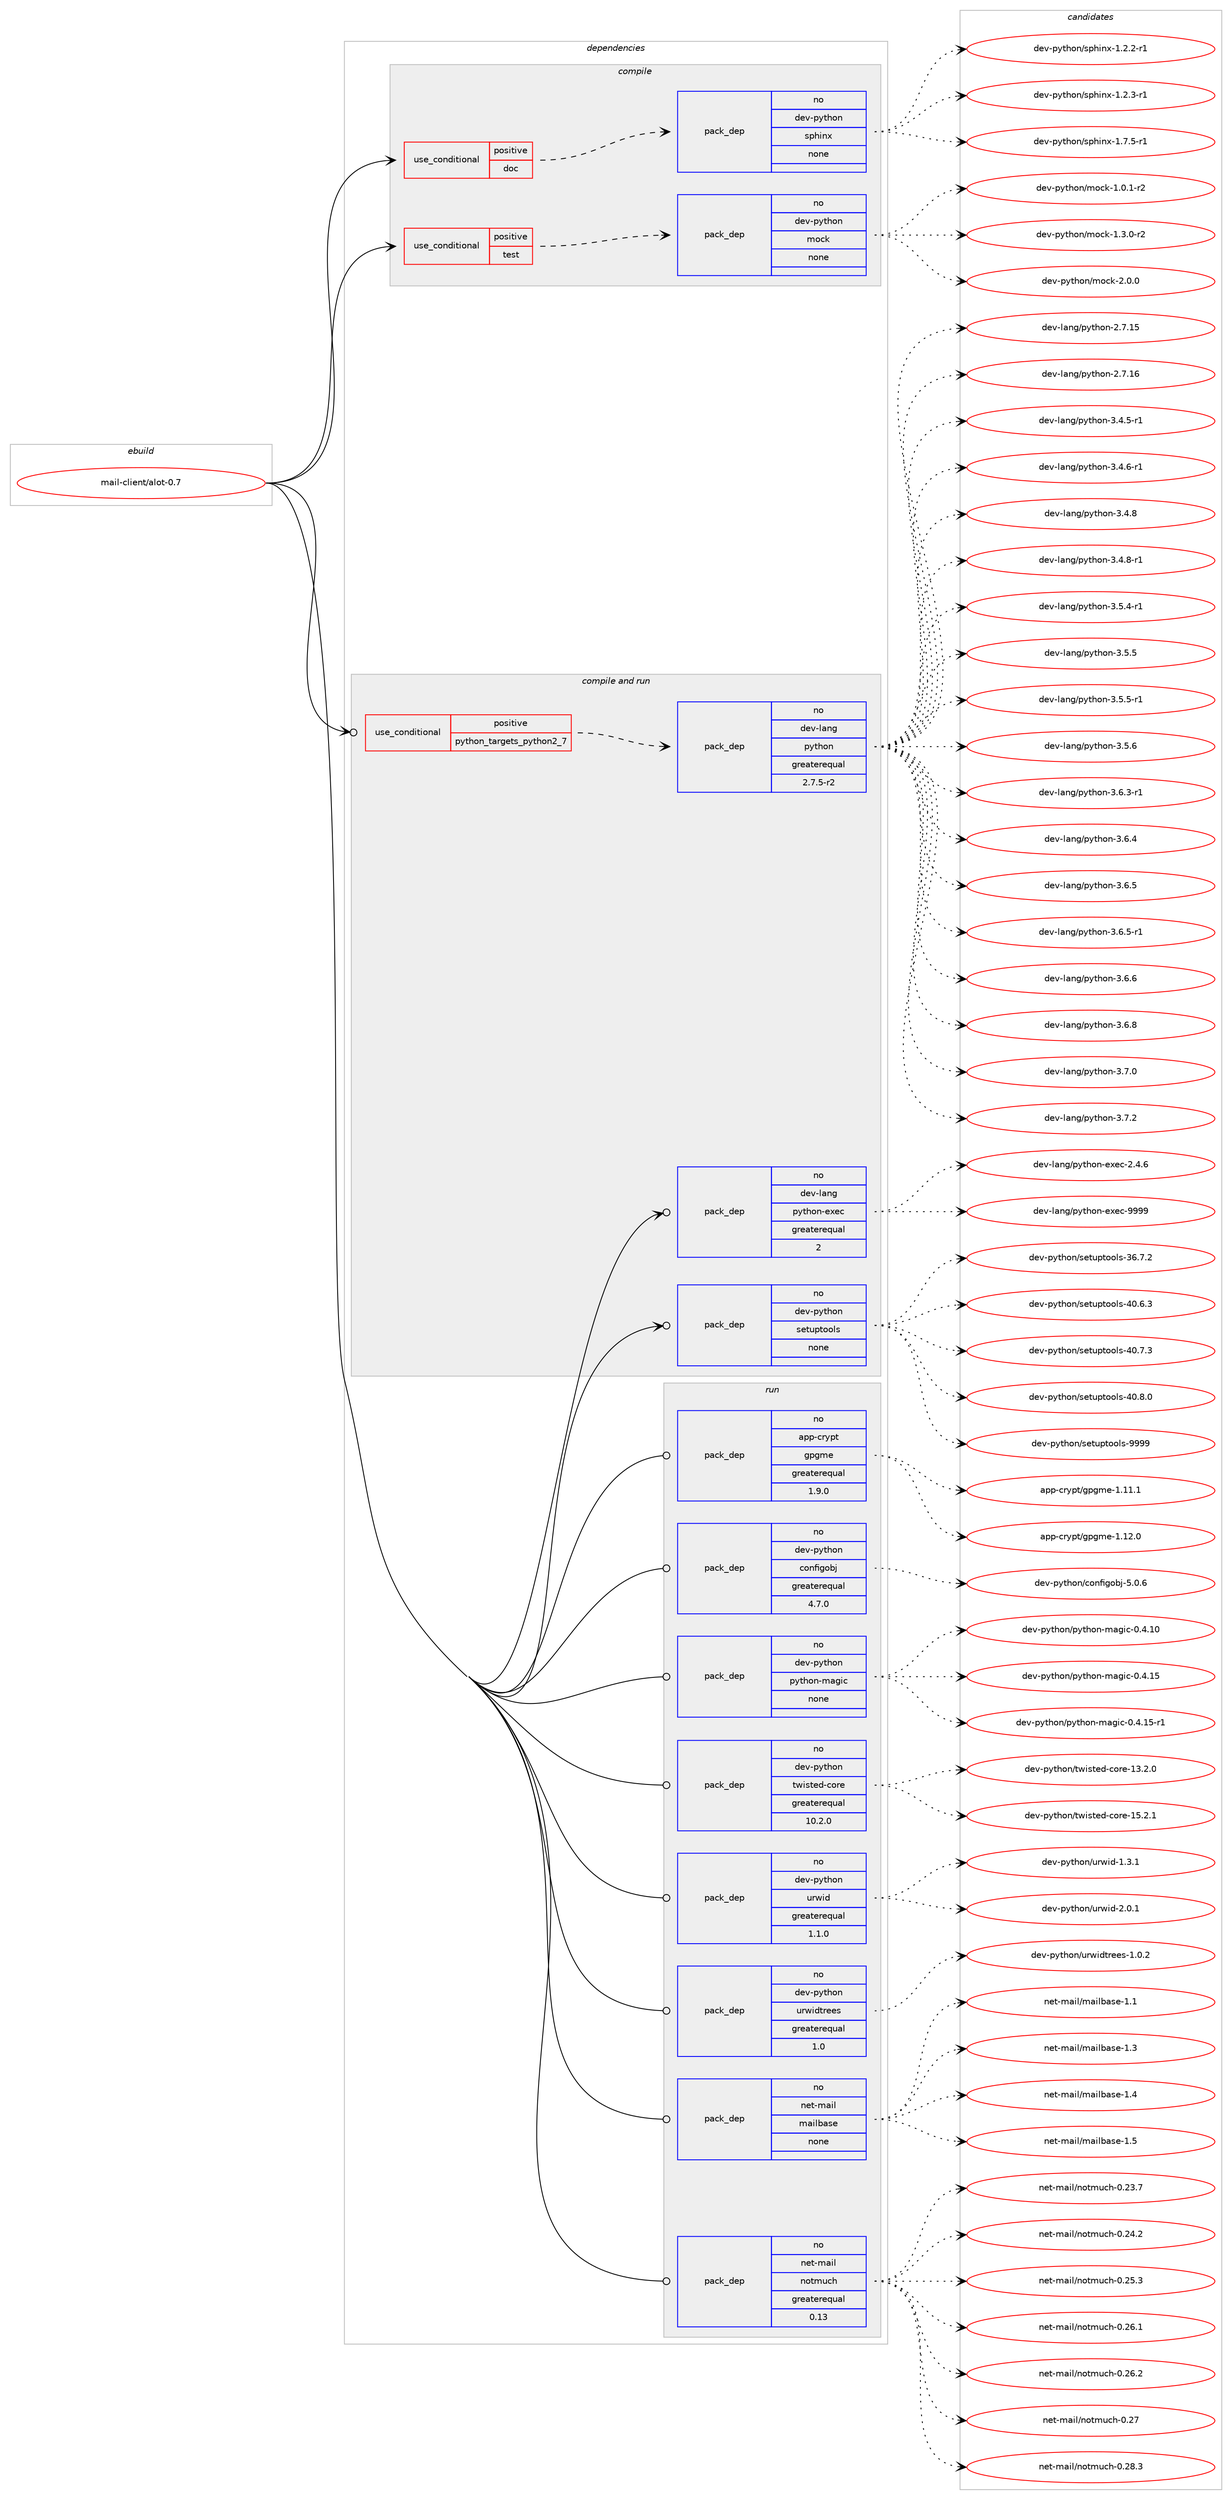 digraph prolog {

# *************
# Graph options
# *************

newrank=true;
concentrate=true;
compound=true;
graph [rankdir=LR,fontname=Helvetica,fontsize=10,ranksep=1.5];#, ranksep=2.5, nodesep=0.2];
edge  [arrowhead=vee];
node  [fontname=Helvetica,fontsize=10];

# **********
# The ebuild
# **********

subgraph cluster_leftcol {
color=gray;
rank=same;
label=<<i>ebuild</i>>;
id [label="mail-client/alot-0.7", color=red, width=4, href="../mail-client/alot-0.7.svg"];
}

# ****************
# The dependencies
# ****************

subgraph cluster_midcol {
color=gray;
label=<<i>dependencies</i>>;
subgraph cluster_compile {
fillcolor="#eeeeee";
style=filled;
label=<<i>compile</i>>;
subgraph cond430247 {
dependency1593108 [label=<<TABLE BORDER="0" CELLBORDER="1" CELLSPACING="0" CELLPADDING="4"><TR><TD ROWSPAN="3" CELLPADDING="10">use_conditional</TD></TR><TR><TD>positive</TD></TR><TR><TD>doc</TD></TR></TABLE>>, shape=none, color=red];
subgraph pack1137830 {
dependency1593109 [label=<<TABLE BORDER="0" CELLBORDER="1" CELLSPACING="0" CELLPADDING="4" WIDTH="220"><TR><TD ROWSPAN="6" CELLPADDING="30">pack_dep</TD></TR><TR><TD WIDTH="110">no</TD></TR><TR><TD>dev-python</TD></TR><TR><TD>sphinx</TD></TR><TR><TD>none</TD></TR><TR><TD></TD></TR></TABLE>>, shape=none, color=blue];
}
dependency1593108:e -> dependency1593109:w [weight=20,style="dashed",arrowhead="vee"];
}
id:e -> dependency1593108:w [weight=20,style="solid",arrowhead="vee"];
subgraph cond430248 {
dependency1593110 [label=<<TABLE BORDER="0" CELLBORDER="1" CELLSPACING="0" CELLPADDING="4"><TR><TD ROWSPAN="3" CELLPADDING="10">use_conditional</TD></TR><TR><TD>positive</TD></TR><TR><TD>test</TD></TR></TABLE>>, shape=none, color=red];
subgraph pack1137831 {
dependency1593111 [label=<<TABLE BORDER="0" CELLBORDER="1" CELLSPACING="0" CELLPADDING="4" WIDTH="220"><TR><TD ROWSPAN="6" CELLPADDING="30">pack_dep</TD></TR><TR><TD WIDTH="110">no</TD></TR><TR><TD>dev-python</TD></TR><TR><TD>mock</TD></TR><TR><TD>none</TD></TR><TR><TD></TD></TR></TABLE>>, shape=none, color=blue];
}
dependency1593110:e -> dependency1593111:w [weight=20,style="dashed",arrowhead="vee"];
}
id:e -> dependency1593110:w [weight=20,style="solid",arrowhead="vee"];
}
subgraph cluster_compileandrun {
fillcolor="#eeeeee";
style=filled;
label=<<i>compile and run</i>>;
subgraph cond430249 {
dependency1593112 [label=<<TABLE BORDER="0" CELLBORDER="1" CELLSPACING="0" CELLPADDING="4"><TR><TD ROWSPAN="3" CELLPADDING="10">use_conditional</TD></TR><TR><TD>positive</TD></TR><TR><TD>python_targets_python2_7</TD></TR></TABLE>>, shape=none, color=red];
subgraph pack1137832 {
dependency1593113 [label=<<TABLE BORDER="0" CELLBORDER="1" CELLSPACING="0" CELLPADDING="4" WIDTH="220"><TR><TD ROWSPAN="6" CELLPADDING="30">pack_dep</TD></TR><TR><TD WIDTH="110">no</TD></TR><TR><TD>dev-lang</TD></TR><TR><TD>python</TD></TR><TR><TD>greaterequal</TD></TR><TR><TD>2.7.5-r2</TD></TR></TABLE>>, shape=none, color=blue];
}
dependency1593112:e -> dependency1593113:w [weight=20,style="dashed",arrowhead="vee"];
}
id:e -> dependency1593112:w [weight=20,style="solid",arrowhead="odotvee"];
subgraph pack1137833 {
dependency1593114 [label=<<TABLE BORDER="0" CELLBORDER="1" CELLSPACING="0" CELLPADDING="4" WIDTH="220"><TR><TD ROWSPAN="6" CELLPADDING="30">pack_dep</TD></TR><TR><TD WIDTH="110">no</TD></TR><TR><TD>dev-lang</TD></TR><TR><TD>python-exec</TD></TR><TR><TD>greaterequal</TD></TR><TR><TD>2</TD></TR></TABLE>>, shape=none, color=blue];
}
id:e -> dependency1593114:w [weight=20,style="solid",arrowhead="odotvee"];
subgraph pack1137834 {
dependency1593115 [label=<<TABLE BORDER="0" CELLBORDER="1" CELLSPACING="0" CELLPADDING="4" WIDTH="220"><TR><TD ROWSPAN="6" CELLPADDING="30">pack_dep</TD></TR><TR><TD WIDTH="110">no</TD></TR><TR><TD>dev-python</TD></TR><TR><TD>setuptools</TD></TR><TR><TD>none</TD></TR><TR><TD></TD></TR></TABLE>>, shape=none, color=blue];
}
id:e -> dependency1593115:w [weight=20,style="solid",arrowhead="odotvee"];
}
subgraph cluster_run {
fillcolor="#eeeeee";
style=filled;
label=<<i>run</i>>;
subgraph pack1137835 {
dependency1593116 [label=<<TABLE BORDER="0" CELLBORDER="1" CELLSPACING="0" CELLPADDING="4" WIDTH="220"><TR><TD ROWSPAN="6" CELLPADDING="30">pack_dep</TD></TR><TR><TD WIDTH="110">no</TD></TR><TR><TD>app-crypt</TD></TR><TR><TD>gpgme</TD></TR><TR><TD>greaterequal</TD></TR><TR><TD>1.9.0</TD></TR></TABLE>>, shape=none, color=blue];
}
id:e -> dependency1593116:w [weight=20,style="solid",arrowhead="odot"];
subgraph pack1137836 {
dependency1593117 [label=<<TABLE BORDER="0" CELLBORDER="1" CELLSPACING="0" CELLPADDING="4" WIDTH="220"><TR><TD ROWSPAN="6" CELLPADDING="30">pack_dep</TD></TR><TR><TD WIDTH="110">no</TD></TR><TR><TD>dev-python</TD></TR><TR><TD>configobj</TD></TR><TR><TD>greaterequal</TD></TR><TR><TD>4.7.0</TD></TR></TABLE>>, shape=none, color=blue];
}
id:e -> dependency1593117:w [weight=20,style="solid",arrowhead="odot"];
subgraph pack1137837 {
dependency1593118 [label=<<TABLE BORDER="0" CELLBORDER="1" CELLSPACING="0" CELLPADDING="4" WIDTH="220"><TR><TD ROWSPAN="6" CELLPADDING="30">pack_dep</TD></TR><TR><TD WIDTH="110">no</TD></TR><TR><TD>dev-python</TD></TR><TR><TD>python-magic</TD></TR><TR><TD>none</TD></TR><TR><TD></TD></TR></TABLE>>, shape=none, color=blue];
}
id:e -> dependency1593118:w [weight=20,style="solid",arrowhead="odot"];
subgraph pack1137838 {
dependency1593119 [label=<<TABLE BORDER="0" CELLBORDER="1" CELLSPACING="0" CELLPADDING="4" WIDTH="220"><TR><TD ROWSPAN="6" CELLPADDING="30">pack_dep</TD></TR><TR><TD WIDTH="110">no</TD></TR><TR><TD>dev-python</TD></TR><TR><TD>twisted-core</TD></TR><TR><TD>greaterequal</TD></TR><TR><TD>10.2.0</TD></TR></TABLE>>, shape=none, color=blue];
}
id:e -> dependency1593119:w [weight=20,style="solid",arrowhead="odot"];
subgraph pack1137839 {
dependency1593120 [label=<<TABLE BORDER="0" CELLBORDER="1" CELLSPACING="0" CELLPADDING="4" WIDTH="220"><TR><TD ROWSPAN="6" CELLPADDING="30">pack_dep</TD></TR><TR><TD WIDTH="110">no</TD></TR><TR><TD>dev-python</TD></TR><TR><TD>urwid</TD></TR><TR><TD>greaterequal</TD></TR><TR><TD>1.1.0</TD></TR></TABLE>>, shape=none, color=blue];
}
id:e -> dependency1593120:w [weight=20,style="solid",arrowhead="odot"];
subgraph pack1137840 {
dependency1593121 [label=<<TABLE BORDER="0" CELLBORDER="1" CELLSPACING="0" CELLPADDING="4" WIDTH="220"><TR><TD ROWSPAN="6" CELLPADDING="30">pack_dep</TD></TR><TR><TD WIDTH="110">no</TD></TR><TR><TD>dev-python</TD></TR><TR><TD>urwidtrees</TD></TR><TR><TD>greaterequal</TD></TR><TR><TD>1.0</TD></TR></TABLE>>, shape=none, color=blue];
}
id:e -> dependency1593121:w [weight=20,style="solid",arrowhead="odot"];
subgraph pack1137841 {
dependency1593122 [label=<<TABLE BORDER="0" CELLBORDER="1" CELLSPACING="0" CELLPADDING="4" WIDTH="220"><TR><TD ROWSPAN="6" CELLPADDING="30">pack_dep</TD></TR><TR><TD WIDTH="110">no</TD></TR><TR><TD>net-mail</TD></TR><TR><TD>mailbase</TD></TR><TR><TD>none</TD></TR><TR><TD></TD></TR></TABLE>>, shape=none, color=blue];
}
id:e -> dependency1593122:w [weight=20,style="solid",arrowhead="odot"];
subgraph pack1137842 {
dependency1593123 [label=<<TABLE BORDER="0" CELLBORDER="1" CELLSPACING="0" CELLPADDING="4" WIDTH="220"><TR><TD ROWSPAN="6" CELLPADDING="30">pack_dep</TD></TR><TR><TD WIDTH="110">no</TD></TR><TR><TD>net-mail</TD></TR><TR><TD>notmuch</TD></TR><TR><TD>greaterequal</TD></TR><TR><TD>0.13</TD></TR></TABLE>>, shape=none, color=blue];
}
id:e -> dependency1593123:w [weight=20,style="solid",arrowhead="odot"];
}
}

# **************
# The candidates
# **************

subgraph cluster_choices {
rank=same;
color=gray;
label=<<i>candidates</i>>;

subgraph choice1137830 {
color=black;
nodesep=1;
choice10010111845112121116104111110471151121041051101204549465046504511449 [label="dev-python/sphinx-1.2.2-r1", color=red, width=4,href="../dev-python/sphinx-1.2.2-r1.svg"];
choice10010111845112121116104111110471151121041051101204549465046514511449 [label="dev-python/sphinx-1.2.3-r1", color=red, width=4,href="../dev-python/sphinx-1.2.3-r1.svg"];
choice10010111845112121116104111110471151121041051101204549465546534511449 [label="dev-python/sphinx-1.7.5-r1", color=red, width=4,href="../dev-python/sphinx-1.7.5-r1.svg"];
dependency1593109:e -> choice10010111845112121116104111110471151121041051101204549465046504511449:w [style=dotted,weight="100"];
dependency1593109:e -> choice10010111845112121116104111110471151121041051101204549465046514511449:w [style=dotted,weight="100"];
dependency1593109:e -> choice10010111845112121116104111110471151121041051101204549465546534511449:w [style=dotted,weight="100"];
}
subgraph choice1137831 {
color=black;
nodesep=1;
choice1001011184511212111610411111047109111991074549464846494511450 [label="dev-python/mock-1.0.1-r2", color=red, width=4,href="../dev-python/mock-1.0.1-r2.svg"];
choice1001011184511212111610411111047109111991074549465146484511450 [label="dev-python/mock-1.3.0-r2", color=red, width=4,href="../dev-python/mock-1.3.0-r2.svg"];
choice100101118451121211161041111104710911199107455046484648 [label="dev-python/mock-2.0.0", color=red, width=4,href="../dev-python/mock-2.0.0.svg"];
dependency1593111:e -> choice1001011184511212111610411111047109111991074549464846494511450:w [style=dotted,weight="100"];
dependency1593111:e -> choice1001011184511212111610411111047109111991074549465146484511450:w [style=dotted,weight="100"];
dependency1593111:e -> choice100101118451121211161041111104710911199107455046484648:w [style=dotted,weight="100"];
}
subgraph choice1137832 {
color=black;
nodesep=1;
choice10010111845108971101034711212111610411111045504655464953 [label="dev-lang/python-2.7.15", color=red, width=4,href="../dev-lang/python-2.7.15.svg"];
choice10010111845108971101034711212111610411111045504655464954 [label="dev-lang/python-2.7.16", color=red, width=4,href="../dev-lang/python-2.7.16.svg"];
choice1001011184510897110103471121211161041111104551465246534511449 [label="dev-lang/python-3.4.5-r1", color=red, width=4,href="../dev-lang/python-3.4.5-r1.svg"];
choice1001011184510897110103471121211161041111104551465246544511449 [label="dev-lang/python-3.4.6-r1", color=red, width=4,href="../dev-lang/python-3.4.6-r1.svg"];
choice100101118451089711010347112121116104111110455146524656 [label="dev-lang/python-3.4.8", color=red, width=4,href="../dev-lang/python-3.4.8.svg"];
choice1001011184510897110103471121211161041111104551465246564511449 [label="dev-lang/python-3.4.8-r1", color=red, width=4,href="../dev-lang/python-3.4.8-r1.svg"];
choice1001011184510897110103471121211161041111104551465346524511449 [label="dev-lang/python-3.5.4-r1", color=red, width=4,href="../dev-lang/python-3.5.4-r1.svg"];
choice100101118451089711010347112121116104111110455146534653 [label="dev-lang/python-3.5.5", color=red, width=4,href="../dev-lang/python-3.5.5.svg"];
choice1001011184510897110103471121211161041111104551465346534511449 [label="dev-lang/python-3.5.5-r1", color=red, width=4,href="../dev-lang/python-3.5.5-r1.svg"];
choice100101118451089711010347112121116104111110455146534654 [label="dev-lang/python-3.5.6", color=red, width=4,href="../dev-lang/python-3.5.6.svg"];
choice1001011184510897110103471121211161041111104551465446514511449 [label="dev-lang/python-3.6.3-r1", color=red, width=4,href="../dev-lang/python-3.6.3-r1.svg"];
choice100101118451089711010347112121116104111110455146544652 [label="dev-lang/python-3.6.4", color=red, width=4,href="../dev-lang/python-3.6.4.svg"];
choice100101118451089711010347112121116104111110455146544653 [label="dev-lang/python-3.6.5", color=red, width=4,href="../dev-lang/python-3.6.5.svg"];
choice1001011184510897110103471121211161041111104551465446534511449 [label="dev-lang/python-3.6.5-r1", color=red, width=4,href="../dev-lang/python-3.6.5-r1.svg"];
choice100101118451089711010347112121116104111110455146544654 [label="dev-lang/python-3.6.6", color=red, width=4,href="../dev-lang/python-3.6.6.svg"];
choice100101118451089711010347112121116104111110455146544656 [label="dev-lang/python-3.6.8", color=red, width=4,href="../dev-lang/python-3.6.8.svg"];
choice100101118451089711010347112121116104111110455146554648 [label="dev-lang/python-3.7.0", color=red, width=4,href="../dev-lang/python-3.7.0.svg"];
choice100101118451089711010347112121116104111110455146554650 [label="dev-lang/python-3.7.2", color=red, width=4,href="../dev-lang/python-3.7.2.svg"];
dependency1593113:e -> choice10010111845108971101034711212111610411111045504655464953:w [style=dotted,weight="100"];
dependency1593113:e -> choice10010111845108971101034711212111610411111045504655464954:w [style=dotted,weight="100"];
dependency1593113:e -> choice1001011184510897110103471121211161041111104551465246534511449:w [style=dotted,weight="100"];
dependency1593113:e -> choice1001011184510897110103471121211161041111104551465246544511449:w [style=dotted,weight="100"];
dependency1593113:e -> choice100101118451089711010347112121116104111110455146524656:w [style=dotted,weight="100"];
dependency1593113:e -> choice1001011184510897110103471121211161041111104551465246564511449:w [style=dotted,weight="100"];
dependency1593113:e -> choice1001011184510897110103471121211161041111104551465346524511449:w [style=dotted,weight="100"];
dependency1593113:e -> choice100101118451089711010347112121116104111110455146534653:w [style=dotted,weight="100"];
dependency1593113:e -> choice1001011184510897110103471121211161041111104551465346534511449:w [style=dotted,weight="100"];
dependency1593113:e -> choice100101118451089711010347112121116104111110455146534654:w [style=dotted,weight="100"];
dependency1593113:e -> choice1001011184510897110103471121211161041111104551465446514511449:w [style=dotted,weight="100"];
dependency1593113:e -> choice100101118451089711010347112121116104111110455146544652:w [style=dotted,weight="100"];
dependency1593113:e -> choice100101118451089711010347112121116104111110455146544653:w [style=dotted,weight="100"];
dependency1593113:e -> choice1001011184510897110103471121211161041111104551465446534511449:w [style=dotted,weight="100"];
dependency1593113:e -> choice100101118451089711010347112121116104111110455146544654:w [style=dotted,weight="100"];
dependency1593113:e -> choice100101118451089711010347112121116104111110455146544656:w [style=dotted,weight="100"];
dependency1593113:e -> choice100101118451089711010347112121116104111110455146554648:w [style=dotted,weight="100"];
dependency1593113:e -> choice100101118451089711010347112121116104111110455146554650:w [style=dotted,weight="100"];
}
subgraph choice1137833 {
color=black;
nodesep=1;
choice1001011184510897110103471121211161041111104510112010199455046524654 [label="dev-lang/python-exec-2.4.6", color=red, width=4,href="../dev-lang/python-exec-2.4.6.svg"];
choice10010111845108971101034711212111610411111045101120101994557575757 [label="dev-lang/python-exec-9999", color=red, width=4,href="../dev-lang/python-exec-9999.svg"];
dependency1593114:e -> choice1001011184510897110103471121211161041111104510112010199455046524654:w [style=dotted,weight="100"];
dependency1593114:e -> choice10010111845108971101034711212111610411111045101120101994557575757:w [style=dotted,weight="100"];
}
subgraph choice1137834 {
color=black;
nodesep=1;
choice100101118451121211161041111104711510111611711211611111110811545515446554650 [label="dev-python/setuptools-36.7.2", color=red, width=4,href="../dev-python/setuptools-36.7.2.svg"];
choice100101118451121211161041111104711510111611711211611111110811545524846544651 [label="dev-python/setuptools-40.6.3", color=red, width=4,href="../dev-python/setuptools-40.6.3.svg"];
choice100101118451121211161041111104711510111611711211611111110811545524846554651 [label="dev-python/setuptools-40.7.3", color=red, width=4,href="../dev-python/setuptools-40.7.3.svg"];
choice100101118451121211161041111104711510111611711211611111110811545524846564648 [label="dev-python/setuptools-40.8.0", color=red, width=4,href="../dev-python/setuptools-40.8.0.svg"];
choice10010111845112121116104111110471151011161171121161111111081154557575757 [label="dev-python/setuptools-9999", color=red, width=4,href="../dev-python/setuptools-9999.svg"];
dependency1593115:e -> choice100101118451121211161041111104711510111611711211611111110811545515446554650:w [style=dotted,weight="100"];
dependency1593115:e -> choice100101118451121211161041111104711510111611711211611111110811545524846544651:w [style=dotted,weight="100"];
dependency1593115:e -> choice100101118451121211161041111104711510111611711211611111110811545524846554651:w [style=dotted,weight="100"];
dependency1593115:e -> choice100101118451121211161041111104711510111611711211611111110811545524846564648:w [style=dotted,weight="100"];
dependency1593115:e -> choice10010111845112121116104111110471151011161171121161111111081154557575757:w [style=dotted,weight="100"];
}
subgraph choice1137835 {
color=black;
nodesep=1;
choice9711211245991141211121164710311210310910145494649494649 [label="app-crypt/gpgme-1.11.1", color=red, width=4,href="../app-crypt/gpgme-1.11.1.svg"];
choice9711211245991141211121164710311210310910145494649504648 [label="app-crypt/gpgme-1.12.0", color=red, width=4,href="../app-crypt/gpgme-1.12.0.svg"];
dependency1593116:e -> choice9711211245991141211121164710311210310910145494649494649:w [style=dotted,weight="100"];
dependency1593116:e -> choice9711211245991141211121164710311210310910145494649504648:w [style=dotted,weight="100"];
}
subgraph choice1137836 {
color=black;
nodesep=1;
choice10010111845112121116104111110479911111010210510311198106455346484654 [label="dev-python/configobj-5.0.6", color=red, width=4,href="../dev-python/configobj-5.0.6.svg"];
dependency1593117:e -> choice10010111845112121116104111110479911111010210510311198106455346484654:w [style=dotted,weight="100"];
}
subgraph choice1137837 {
color=black;
nodesep=1;
choice100101118451121211161041111104711212111610411111045109971031059945484652464948 [label="dev-python/python-magic-0.4.10", color=red, width=4,href="../dev-python/python-magic-0.4.10.svg"];
choice100101118451121211161041111104711212111610411111045109971031059945484652464953 [label="dev-python/python-magic-0.4.15", color=red, width=4,href="../dev-python/python-magic-0.4.15.svg"];
choice1001011184511212111610411111047112121116104111110451099710310599454846524649534511449 [label="dev-python/python-magic-0.4.15-r1", color=red, width=4,href="../dev-python/python-magic-0.4.15-r1.svg"];
dependency1593118:e -> choice100101118451121211161041111104711212111610411111045109971031059945484652464948:w [style=dotted,weight="100"];
dependency1593118:e -> choice100101118451121211161041111104711212111610411111045109971031059945484652464953:w [style=dotted,weight="100"];
dependency1593118:e -> choice1001011184511212111610411111047112121116104111110451099710310599454846524649534511449:w [style=dotted,weight="100"];
}
subgraph choice1137838 {
color=black;
nodesep=1;
choice1001011184511212111610411111047116119105115116101100459911111410145495146504648 [label="dev-python/twisted-core-13.2.0", color=red, width=4,href="../dev-python/twisted-core-13.2.0.svg"];
choice1001011184511212111610411111047116119105115116101100459911111410145495346504649 [label="dev-python/twisted-core-15.2.1", color=red, width=4,href="../dev-python/twisted-core-15.2.1.svg"];
dependency1593119:e -> choice1001011184511212111610411111047116119105115116101100459911111410145495146504648:w [style=dotted,weight="100"];
dependency1593119:e -> choice1001011184511212111610411111047116119105115116101100459911111410145495346504649:w [style=dotted,weight="100"];
}
subgraph choice1137839 {
color=black;
nodesep=1;
choice1001011184511212111610411111047117114119105100454946514649 [label="dev-python/urwid-1.3.1", color=red, width=4,href="../dev-python/urwid-1.3.1.svg"];
choice1001011184511212111610411111047117114119105100455046484649 [label="dev-python/urwid-2.0.1", color=red, width=4,href="../dev-python/urwid-2.0.1.svg"];
dependency1593120:e -> choice1001011184511212111610411111047117114119105100454946514649:w [style=dotted,weight="100"];
dependency1593120:e -> choice1001011184511212111610411111047117114119105100455046484649:w [style=dotted,weight="100"];
}
subgraph choice1137840 {
color=black;
nodesep=1;
choice1001011184511212111610411111047117114119105100116114101101115454946484650 [label="dev-python/urwidtrees-1.0.2", color=red, width=4,href="../dev-python/urwidtrees-1.0.2.svg"];
dependency1593121:e -> choice1001011184511212111610411111047117114119105100116114101101115454946484650:w [style=dotted,weight="100"];
}
subgraph choice1137841 {
color=black;
nodesep=1;
choice11010111645109971051084710997105108989711510145494649 [label="net-mail/mailbase-1.1", color=red, width=4,href="../net-mail/mailbase-1.1.svg"];
choice11010111645109971051084710997105108989711510145494651 [label="net-mail/mailbase-1.3", color=red, width=4,href="../net-mail/mailbase-1.3.svg"];
choice11010111645109971051084710997105108989711510145494652 [label="net-mail/mailbase-1.4", color=red, width=4,href="../net-mail/mailbase-1.4.svg"];
choice11010111645109971051084710997105108989711510145494653 [label="net-mail/mailbase-1.5", color=red, width=4,href="../net-mail/mailbase-1.5.svg"];
dependency1593122:e -> choice11010111645109971051084710997105108989711510145494649:w [style=dotted,weight="100"];
dependency1593122:e -> choice11010111645109971051084710997105108989711510145494651:w [style=dotted,weight="100"];
dependency1593122:e -> choice11010111645109971051084710997105108989711510145494652:w [style=dotted,weight="100"];
dependency1593122:e -> choice11010111645109971051084710997105108989711510145494653:w [style=dotted,weight="100"];
}
subgraph choice1137842 {
color=black;
nodesep=1;
choice1101011164510997105108471101111161091179910445484650514655 [label="net-mail/notmuch-0.23.7", color=red, width=4,href="../net-mail/notmuch-0.23.7.svg"];
choice1101011164510997105108471101111161091179910445484650524650 [label="net-mail/notmuch-0.24.2", color=red, width=4,href="../net-mail/notmuch-0.24.2.svg"];
choice1101011164510997105108471101111161091179910445484650534651 [label="net-mail/notmuch-0.25.3", color=red, width=4,href="../net-mail/notmuch-0.25.3.svg"];
choice1101011164510997105108471101111161091179910445484650544649 [label="net-mail/notmuch-0.26.1", color=red, width=4,href="../net-mail/notmuch-0.26.1.svg"];
choice1101011164510997105108471101111161091179910445484650544650 [label="net-mail/notmuch-0.26.2", color=red, width=4,href="../net-mail/notmuch-0.26.2.svg"];
choice110101116451099710510847110111116109117991044548465055 [label="net-mail/notmuch-0.27", color=red, width=4,href="../net-mail/notmuch-0.27.svg"];
choice1101011164510997105108471101111161091179910445484650564651 [label="net-mail/notmuch-0.28.3", color=red, width=4,href="../net-mail/notmuch-0.28.3.svg"];
dependency1593123:e -> choice1101011164510997105108471101111161091179910445484650514655:w [style=dotted,weight="100"];
dependency1593123:e -> choice1101011164510997105108471101111161091179910445484650524650:w [style=dotted,weight="100"];
dependency1593123:e -> choice1101011164510997105108471101111161091179910445484650534651:w [style=dotted,weight="100"];
dependency1593123:e -> choice1101011164510997105108471101111161091179910445484650544649:w [style=dotted,weight="100"];
dependency1593123:e -> choice1101011164510997105108471101111161091179910445484650544650:w [style=dotted,weight="100"];
dependency1593123:e -> choice110101116451099710510847110111116109117991044548465055:w [style=dotted,weight="100"];
dependency1593123:e -> choice1101011164510997105108471101111161091179910445484650564651:w [style=dotted,weight="100"];
}
}

}
